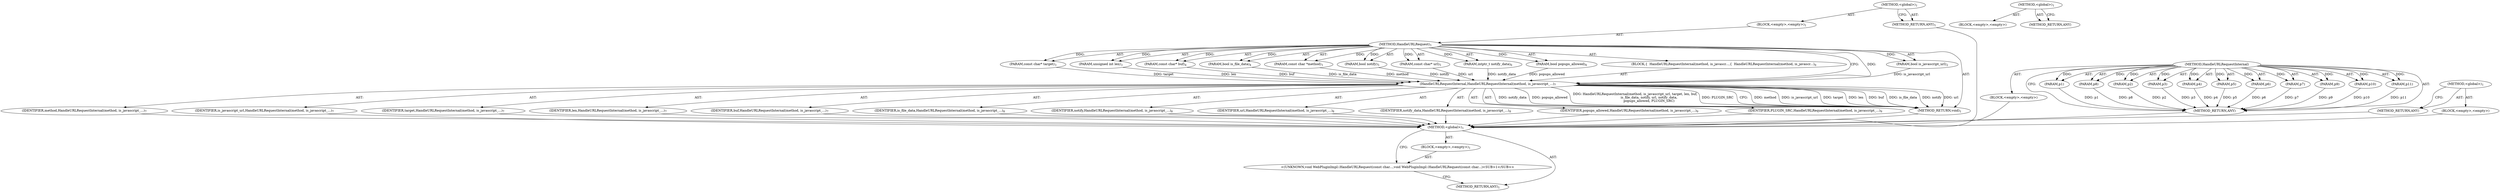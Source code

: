 digraph "&lt;global&gt;" {
vulnerable_6 [label=<(METHOD,&lt;global&gt;)<SUB>1</SUB>>];
vulnerable_7 [label=<(BLOCK,&lt;empty&gt;,&lt;empty&gt;)<SUB>1</SUB>>];
vulnerable_8 [label=<(METHOD,HandleURLRequest)<SUB>1</SUB>>];
vulnerable_9 [label=<(PARAM,const char *method)<SUB>1</SUB>>];
vulnerable_10 [label=<(PARAM,bool is_javascript_url)<SUB>2</SUB>>];
vulnerable_11 [label=<(PARAM,const char* target)<SUB>3</SUB>>];
vulnerable_12 [label=<(PARAM,unsigned int len)<SUB>3</SUB>>];
vulnerable_13 [label=<(PARAM,const char* buf)<SUB>4</SUB>>];
vulnerable_14 [label=<(PARAM,bool is_file_data)<SUB>4</SUB>>];
vulnerable_15 [label=<(PARAM,bool notify)<SUB>5</SUB>>];
vulnerable_16 [label=<(PARAM,const char* url)<SUB>5</SUB>>];
vulnerable_17 [label=<(PARAM,intptr_t notify_data)<SUB>6</SUB>>];
vulnerable_18 [label=<(PARAM,bool popups_allowed)<SUB>6</SUB>>];
vulnerable_19 [label=<(BLOCK,{
  HandleURLRequestInternal(method, is_javascr...,{
  HandleURLRequestInternal(method, is_javascr...)<SUB>6</SUB>>];
vulnerable_20 [label=<(HandleURLRequestInternal,HandleURLRequestInternal(method, is_javascript_...)<SUB>7</SUB>>];
vulnerable_21 [label=<(IDENTIFIER,method,HandleURLRequestInternal(method, is_javascript_...)<SUB>7</SUB>>];
vulnerable_22 [label=<(IDENTIFIER,is_javascript_url,HandleURLRequestInternal(method, is_javascript_...)<SUB>7</SUB>>];
vulnerable_23 [label=<(IDENTIFIER,target,HandleURLRequestInternal(method, is_javascript_...)<SUB>7</SUB>>];
vulnerable_24 [label=<(IDENTIFIER,len,HandleURLRequestInternal(method, is_javascript_...)<SUB>7</SUB>>];
vulnerable_25 [label=<(IDENTIFIER,buf,HandleURLRequestInternal(method, is_javascript_...)<SUB>7</SUB>>];
vulnerable_26 [label=<(IDENTIFIER,is_file_data,HandleURLRequestInternal(method, is_javascript_...)<SUB>8</SUB>>];
vulnerable_27 [label=<(IDENTIFIER,notify,HandleURLRequestInternal(method, is_javascript_...)<SUB>8</SUB>>];
vulnerable_28 [label=<(IDENTIFIER,url,HandleURLRequestInternal(method, is_javascript_...)<SUB>8</SUB>>];
vulnerable_29 [label=<(IDENTIFIER,notify_data,HandleURLRequestInternal(method, is_javascript_...)<SUB>8</SUB>>];
vulnerable_30 [label=<(IDENTIFIER,popups_allowed,HandleURLRequestInternal(method, is_javascript_...)<SUB>9</SUB>>];
vulnerable_31 [label=<(IDENTIFIER,PLUGIN_SRC,HandleURLRequestInternal(method, is_javascript_...)<SUB>9</SUB>>];
vulnerable_32 [label=<(METHOD_RETURN,void)<SUB>1</SUB>>];
vulnerable_34 [label=<(METHOD_RETURN,ANY)<SUB>1</SUB>>];
vulnerable_55 [label=<(METHOD,HandleURLRequestInternal)>];
vulnerable_56 [label=<(PARAM,p1)>];
vulnerable_57 [label=<(PARAM,p2)>];
vulnerable_58 [label=<(PARAM,p3)>];
vulnerable_59 [label=<(PARAM,p4)>];
vulnerable_60 [label=<(PARAM,p5)>];
vulnerable_61 [label=<(PARAM,p6)>];
vulnerable_62 [label=<(PARAM,p7)>];
vulnerable_63 [label=<(PARAM,p8)>];
vulnerable_64 [label=<(PARAM,p9)>];
vulnerable_65 [label=<(PARAM,p10)>];
vulnerable_66 [label=<(PARAM,p11)>];
vulnerable_67 [label=<(BLOCK,&lt;empty&gt;,&lt;empty&gt;)>];
vulnerable_68 [label=<(METHOD_RETURN,ANY)>];
vulnerable_49 [label=<(METHOD,&lt;global&gt;)<SUB>1</SUB>>];
vulnerable_50 [label=<(BLOCK,&lt;empty&gt;,&lt;empty&gt;)>];
vulnerable_51 [label=<(METHOD_RETURN,ANY)>];
fixed_6 [label=<(METHOD,&lt;global&gt;)<SUB>1</SUB>>];
fixed_7 [label=<(BLOCK,&lt;empty&gt;,&lt;empty&gt;)<SUB>1</SUB>>];
fixed_8 [label="<(UNKNOWN,void WebPluginImpl::HandleURLRequest(const char...,void WebPluginImpl::HandleURLRequest(const char...)<SUB>1</SUB>>"];
fixed_9 [label=<(METHOD_RETURN,ANY)<SUB>1</SUB>>];
fixed_14 [label=<(METHOD,&lt;global&gt;)<SUB>1</SUB>>];
fixed_15 [label=<(BLOCK,&lt;empty&gt;,&lt;empty&gt;)>];
fixed_16 [label=<(METHOD_RETURN,ANY)>];
vulnerable_6 -> vulnerable_7  [key=0, label="AST: "];
vulnerable_6 -> vulnerable_34  [key=0, label="AST: "];
vulnerable_6 -> vulnerable_34  [key=1, label="CFG: "];
vulnerable_7 -> vulnerable_8  [key=0, label="AST: "];
vulnerable_8 -> vulnerable_9  [key=0, label="AST: "];
vulnerable_8 -> vulnerable_9  [key=1, label="DDG: "];
vulnerable_8 -> vulnerable_10  [key=0, label="AST: "];
vulnerable_8 -> vulnerable_10  [key=1, label="DDG: "];
vulnerable_8 -> vulnerable_11  [key=0, label="AST: "];
vulnerable_8 -> vulnerable_11  [key=1, label="DDG: "];
vulnerable_8 -> vulnerable_12  [key=0, label="AST: "];
vulnerable_8 -> vulnerable_12  [key=1, label="DDG: "];
vulnerable_8 -> vulnerable_13  [key=0, label="AST: "];
vulnerable_8 -> vulnerable_13  [key=1, label="DDG: "];
vulnerable_8 -> vulnerable_14  [key=0, label="AST: "];
vulnerable_8 -> vulnerable_14  [key=1, label="DDG: "];
vulnerable_8 -> vulnerable_15  [key=0, label="AST: "];
vulnerable_8 -> vulnerable_15  [key=1, label="DDG: "];
vulnerable_8 -> vulnerable_16  [key=0, label="AST: "];
vulnerable_8 -> vulnerable_16  [key=1, label="DDG: "];
vulnerable_8 -> vulnerable_17  [key=0, label="AST: "];
vulnerable_8 -> vulnerable_17  [key=1, label="DDG: "];
vulnerable_8 -> vulnerable_18  [key=0, label="AST: "];
vulnerable_8 -> vulnerable_18  [key=1, label="DDG: "];
vulnerable_8 -> vulnerable_19  [key=0, label="AST: "];
vulnerable_8 -> vulnerable_32  [key=0, label="AST: "];
vulnerable_8 -> vulnerable_20  [key=0, label="CFG: "];
vulnerable_8 -> vulnerable_20  [key=1, label="DDG: "];
vulnerable_9 -> vulnerable_20  [key=0, label="DDG: method"];
vulnerable_10 -> vulnerable_20  [key=0, label="DDG: is_javascript_url"];
vulnerable_11 -> vulnerable_20  [key=0, label="DDG: target"];
vulnerable_12 -> vulnerable_20  [key=0, label="DDG: len"];
vulnerable_13 -> vulnerable_20  [key=0, label="DDG: buf"];
vulnerable_14 -> vulnerable_20  [key=0, label="DDG: is_file_data"];
vulnerable_15 -> vulnerable_20  [key=0, label="DDG: notify"];
vulnerable_16 -> vulnerable_20  [key=0, label="DDG: url"];
vulnerable_17 -> vulnerable_20  [key=0, label="DDG: notify_data"];
vulnerable_18 -> vulnerable_20  [key=0, label="DDG: popups_allowed"];
vulnerable_19 -> vulnerable_20  [key=0, label="AST: "];
vulnerable_20 -> vulnerable_21  [key=0, label="AST: "];
vulnerable_20 -> vulnerable_22  [key=0, label="AST: "];
vulnerable_20 -> vulnerable_23  [key=0, label="AST: "];
vulnerable_20 -> vulnerable_24  [key=0, label="AST: "];
vulnerable_20 -> vulnerable_25  [key=0, label="AST: "];
vulnerable_20 -> vulnerable_26  [key=0, label="AST: "];
vulnerable_20 -> vulnerable_27  [key=0, label="AST: "];
vulnerable_20 -> vulnerable_28  [key=0, label="AST: "];
vulnerable_20 -> vulnerable_29  [key=0, label="AST: "];
vulnerable_20 -> vulnerable_30  [key=0, label="AST: "];
vulnerable_20 -> vulnerable_31  [key=0, label="AST: "];
vulnerable_20 -> vulnerable_32  [key=0, label="CFG: "];
vulnerable_20 -> vulnerable_32  [key=1, label="DDG: method"];
vulnerable_20 -> vulnerable_32  [key=2, label="DDG: is_javascript_url"];
vulnerable_20 -> vulnerable_32  [key=3, label="DDG: target"];
vulnerable_20 -> vulnerable_32  [key=4, label="DDG: len"];
vulnerable_20 -> vulnerable_32  [key=5, label="DDG: buf"];
vulnerable_20 -> vulnerable_32  [key=6, label="DDG: is_file_data"];
vulnerable_20 -> vulnerable_32  [key=7, label="DDG: notify"];
vulnerable_20 -> vulnerable_32  [key=8, label="DDG: url"];
vulnerable_20 -> vulnerable_32  [key=9, label="DDG: notify_data"];
vulnerable_20 -> vulnerable_32  [key=10, label="DDG: popups_allowed"];
vulnerable_20 -> vulnerable_32  [key=11, label="DDG: HandleURLRequestInternal(method, is_javascript_url, target, len, buf,
                           is_file_data, notify, url, notify_data,
                           popups_allowed, PLUGIN_SRC)"];
vulnerable_20 -> vulnerable_32  [key=12, label="DDG: PLUGIN_SRC"];
vulnerable_21 -> fixed_6  [key=0];
vulnerable_22 -> fixed_6  [key=0];
vulnerable_23 -> fixed_6  [key=0];
vulnerable_24 -> fixed_6  [key=0];
vulnerable_25 -> fixed_6  [key=0];
vulnerable_26 -> fixed_6  [key=0];
vulnerable_27 -> fixed_6  [key=0];
vulnerable_28 -> fixed_6  [key=0];
vulnerable_29 -> fixed_6  [key=0];
vulnerable_30 -> fixed_6  [key=0];
vulnerable_31 -> fixed_6  [key=0];
vulnerable_32 -> fixed_6  [key=0];
vulnerable_34 -> fixed_6  [key=0];
vulnerable_55 -> vulnerable_56  [key=0, label="AST: "];
vulnerable_55 -> vulnerable_56  [key=1, label="DDG: "];
vulnerable_55 -> vulnerable_67  [key=0, label="AST: "];
vulnerable_55 -> vulnerable_57  [key=0, label="AST: "];
vulnerable_55 -> vulnerable_57  [key=1, label="DDG: "];
vulnerable_55 -> vulnerable_68  [key=0, label="AST: "];
vulnerable_55 -> vulnerable_68  [key=1, label="CFG: "];
vulnerable_55 -> vulnerable_58  [key=0, label="AST: "];
vulnerable_55 -> vulnerable_58  [key=1, label="DDG: "];
vulnerable_55 -> vulnerable_59  [key=0, label="AST: "];
vulnerable_55 -> vulnerable_59  [key=1, label="DDG: "];
vulnerable_55 -> vulnerable_60  [key=0, label="AST: "];
vulnerable_55 -> vulnerable_60  [key=1, label="DDG: "];
vulnerable_55 -> vulnerable_61  [key=0, label="AST: "];
vulnerable_55 -> vulnerable_61  [key=1, label="DDG: "];
vulnerable_55 -> vulnerable_62  [key=0, label="AST: "];
vulnerable_55 -> vulnerable_62  [key=1, label="DDG: "];
vulnerable_55 -> vulnerable_63  [key=0, label="AST: "];
vulnerable_55 -> vulnerable_63  [key=1, label="DDG: "];
vulnerable_55 -> vulnerable_64  [key=0, label="AST: "];
vulnerable_55 -> vulnerable_64  [key=1, label="DDG: "];
vulnerable_55 -> vulnerable_65  [key=0, label="AST: "];
vulnerable_55 -> vulnerable_65  [key=1, label="DDG: "];
vulnerable_55 -> vulnerable_66  [key=0, label="AST: "];
vulnerable_55 -> vulnerable_66  [key=1, label="DDG: "];
vulnerable_56 -> vulnerable_68  [key=0, label="DDG: p1"];
vulnerable_57 -> vulnerable_68  [key=0, label="DDG: p2"];
vulnerable_58 -> vulnerable_68  [key=0, label="DDG: p3"];
vulnerable_59 -> vulnerable_68  [key=0, label="DDG: p4"];
vulnerable_60 -> vulnerable_68  [key=0, label="DDG: p5"];
vulnerable_61 -> vulnerable_68  [key=0, label="DDG: p6"];
vulnerable_62 -> vulnerable_68  [key=0, label="DDG: p7"];
vulnerable_63 -> vulnerable_68  [key=0, label="DDG: p8"];
vulnerable_64 -> vulnerable_68  [key=0, label="DDG: p9"];
vulnerable_65 -> vulnerable_68  [key=0, label="DDG: p10"];
vulnerable_66 -> vulnerable_68  [key=0, label="DDG: p11"];
vulnerable_67 -> fixed_6  [key=0];
vulnerable_68 -> fixed_6  [key=0];
vulnerable_49 -> vulnerable_50  [key=0, label="AST: "];
vulnerable_49 -> vulnerable_51  [key=0, label="AST: "];
vulnerable_49 -> vulnerable_51  [key=1, label="CFG: "];
vulnerable_50 -> fixed_6  [key=0];
vulnerable_51 -> fixed_6  [key=0];
fixed_6 -> fixed_7  [key=0, label="AST: "];
fixed_6 -> fixed_9  [key=0, label="AST: "];
fixed_6 -> fixed_8  [key=0, label="CFG: "];
fixed_7 -> fixed_8  [key=0, label="AST: "];
fixed_8 -> fixed_9  [key=0, label="CFG: "];
fixed_14 -> fixed_15  [key=0, label="AST: "];
fixed_14 -> fixed_16  [key=0, label="AST: "];
fixed_14 -> fixed_16  [key=1, label="CFG: "];
}
